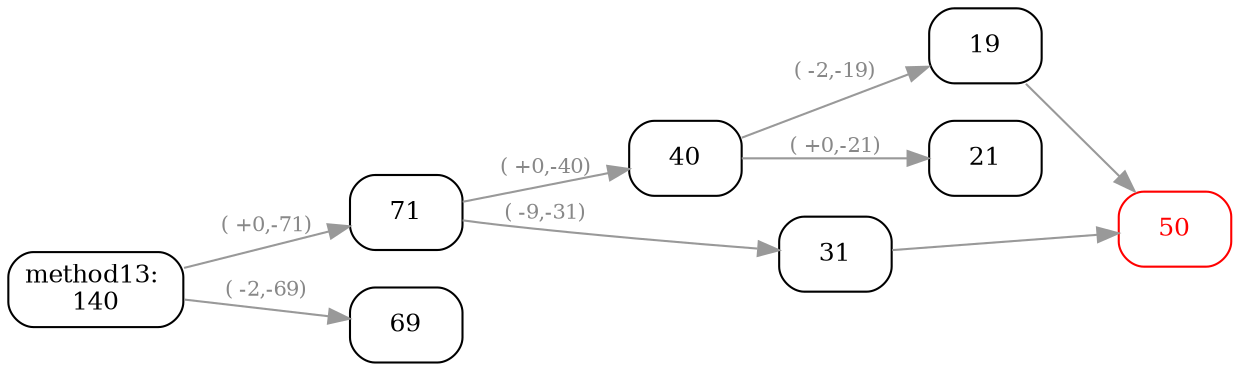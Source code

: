 // comment
digraph method13 {
	graph [rankdir=LR]
	node [color=black fontcolor=black fontsize=12 shape=box style=rounded]
	edge [color="#999999" fontcolor="#888888" fontsize=10]
	"13_00_0" [label="method13: 
140"]
	"13_1_1" [label=71]
	"13_1_2" [label=69]
	"13_00_0" -> "13_1_1" [label="( +0,-71)"]
	"13_00_0" -> "13_1_2" [label="( -2,-69)"]
	"13_2_1" [label=40]
	"13_2_2" [label=31]
	"13_1_1" -> "13_2_1" [label="( +0,-40)"]
	"13_1_1" -> "13_2_2" [label="( -9,-31)"]
	"13_3_1" [label=19]
	"13_3_2" [label=21]
	"13_2_1" -> "13_3_1" [label="( -2,-19)"]
	"13_2_1" -> "13_3_2" [label="( +0,-21)"]
	"13_3_3" [label=50 color=red fontcolor=red]
	"13_3_1" -> "13_3_3"
	"13_2_2" -> "13_3_3"
}
